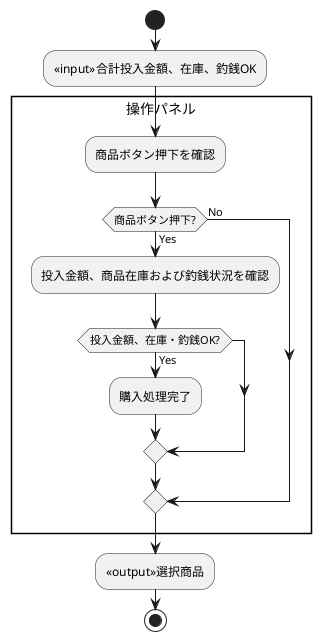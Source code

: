 @startuml
start
:<<input>>合計投入金額、在庫、釣銭OK;
rectangle 操作パネル {
  :商品ボタン押下を確認;
  if (商品ボタン押下?) then (Yes)
    :投入金額、商品在庫および釣銭状況を確認;
    if (投入金額、在庫・釣銭OK?) then (Yes)
        :購入処理完了;
    endif
  else (No)
  endif
}
:<<output>>選択商品;
stop
@enduml